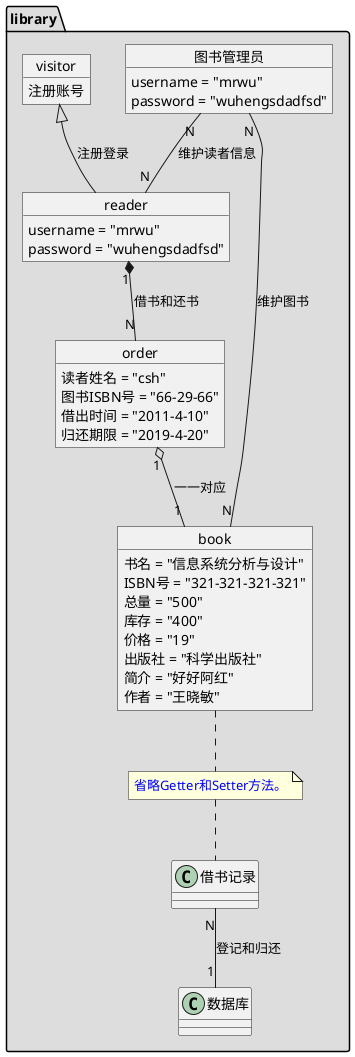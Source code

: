 @startuml

package "library" #DDDDDD {

	object 图书管理员 {
		 username = "mrwu"
		 password = "wuhengsdadfsd"
	}



	object reader {
	 	username = "mrwu"
		password = "wuhengsdadfsd"
	}
	object visitor {
		注册账号
	}

	object book {
	 	书名 = "信息系统分析与设计"
	 	ISBN号 = "321-321-321-321"
	 	总量 = "500"
	 	库存 = "400"
	 	价格 = "19"
	 	出版社 = "科学出版社"
	 	简介 = "好好阿红"
	 	作者 = "王晓敏"
	}

	object order {
	 	读者姓名 = "csh"
	 	图书ISBN号 = "66-29-66"
	 	借出时间 = "2011-4-10"
	 	归还期限 = "2019-4-20"
	}

	note "<color:blue>省略Getter和Setter方法。</color>" as note1

	book .. note1
	note1 .. 借书记录


	visitor <|-- reader : 注册登录
	reader "1" *-- "N" order : 借书和还书
	order "1" o-- "1" book : 一一对应
	借书记录 "N" -- "1"  数据库: 登记和归还
	图书管理员 "N" -- "N" book : 维护图书
	图书管理员 "N" -- "N" reader : 维护读者信息


}


@enduml